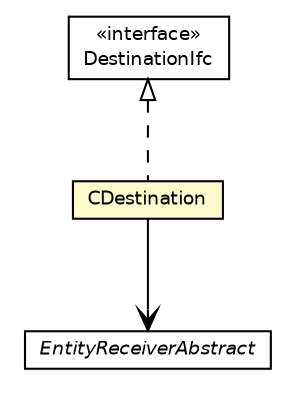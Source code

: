 #!/usr/local/bin/dot
#
# Class diagram 
# Generated by UMLGraph version 5.4 (http://www.umlgraph.org/)
#

digraph G {
	edge [fontname="Helvetica",fontsize=10,labelfontname="Helvetica",labelfontsize=10];
	node [fontname="Helvetica",fontsize=10,shape=plaintext];
	nodesep=0.25;
	ranksep=0.5;
	// jsl.modeling.elements.resource.EntityType.CDestination
	c79493 [label=<<table title="jsl.modeling.elements.resource.EntityType.CDestination" border="0" cellborder="1" cellspacing="0" cellpadding="2" port="p" bgcolor="lemonChiffon" href="./EntityType.CDestination.html">
		<tr><td><table border="0" cellspacing="0" cellpadding="1">
<tr><td align="center" balign="center"> CDestination </td></tr>
		</table></td></tr>
		</table>>, URL="./EntityType.CDestination.html", fontname="Helvetica", fontcolor="black", fontsize=9.0];
	// jsl.modeling.elements.resource.EntityReceiverAbstract
	c79499 [label=<<table title="jsl.modeling.elements.resource.EntityReceiverAbstract" border="0" cellborder="1" cellspacing="0" cellpadding="2" port="p" href="./EntityReceiverAbstract.html">
		<tr><td><table border="0" cellspacing="0" cellpadding="1">
<tr><td align="center" balign="center"><font face="Helvetica-Oblique"> EntityReceiverAbstract </font></td></tr>
		</table></td></tr>
		</table>>, URL="./EntityReceiverAbstract.html", fontname="Helvetica", fontcolor="black", fontsize=9.0];
	// jsl.modeling.elements.resource.DestinationIfc
	c79508 [label=<<table title="jsl.modeling.elements.resource.DestinationIfc" border="0" cellborder="1" cellspacing="0" cellpadding="2" port="p" href="./DestinationIfc.html">
		<tr><td><table border="0" cellspacing="0" cellpadding="1">
<tr><td align="center" balign="center"> &#171;interface&#187; </td></tr>
<tr><td align="center" balign="center"> DestinationIfc </td></tr>
		</table></td></tr>
		</table>>, URL="./DestinationIfc.html", fontname="Helvetica", fontcolor="black", fontsize=9.0];
	//jsl.modeling.elements.resource.EntityType.CDestination implements jsl.modeling.elements.resource.DestinationIfc
	c79508:p -> c79493:p [dir=back,arrowtail=empty,style=dashed];
	// jsl.modeling.elements.resource.EntityType.CDestination NAVASSOC jsl.modeling.elements.resource.EntityReceiverAbstract
	c79493:p -> c79499:p [taillabel="", label="", headlabel="", fontname="Helvetica", fontcolor="black", fontsize=10.0, color="black", arrowhead=open];
}

